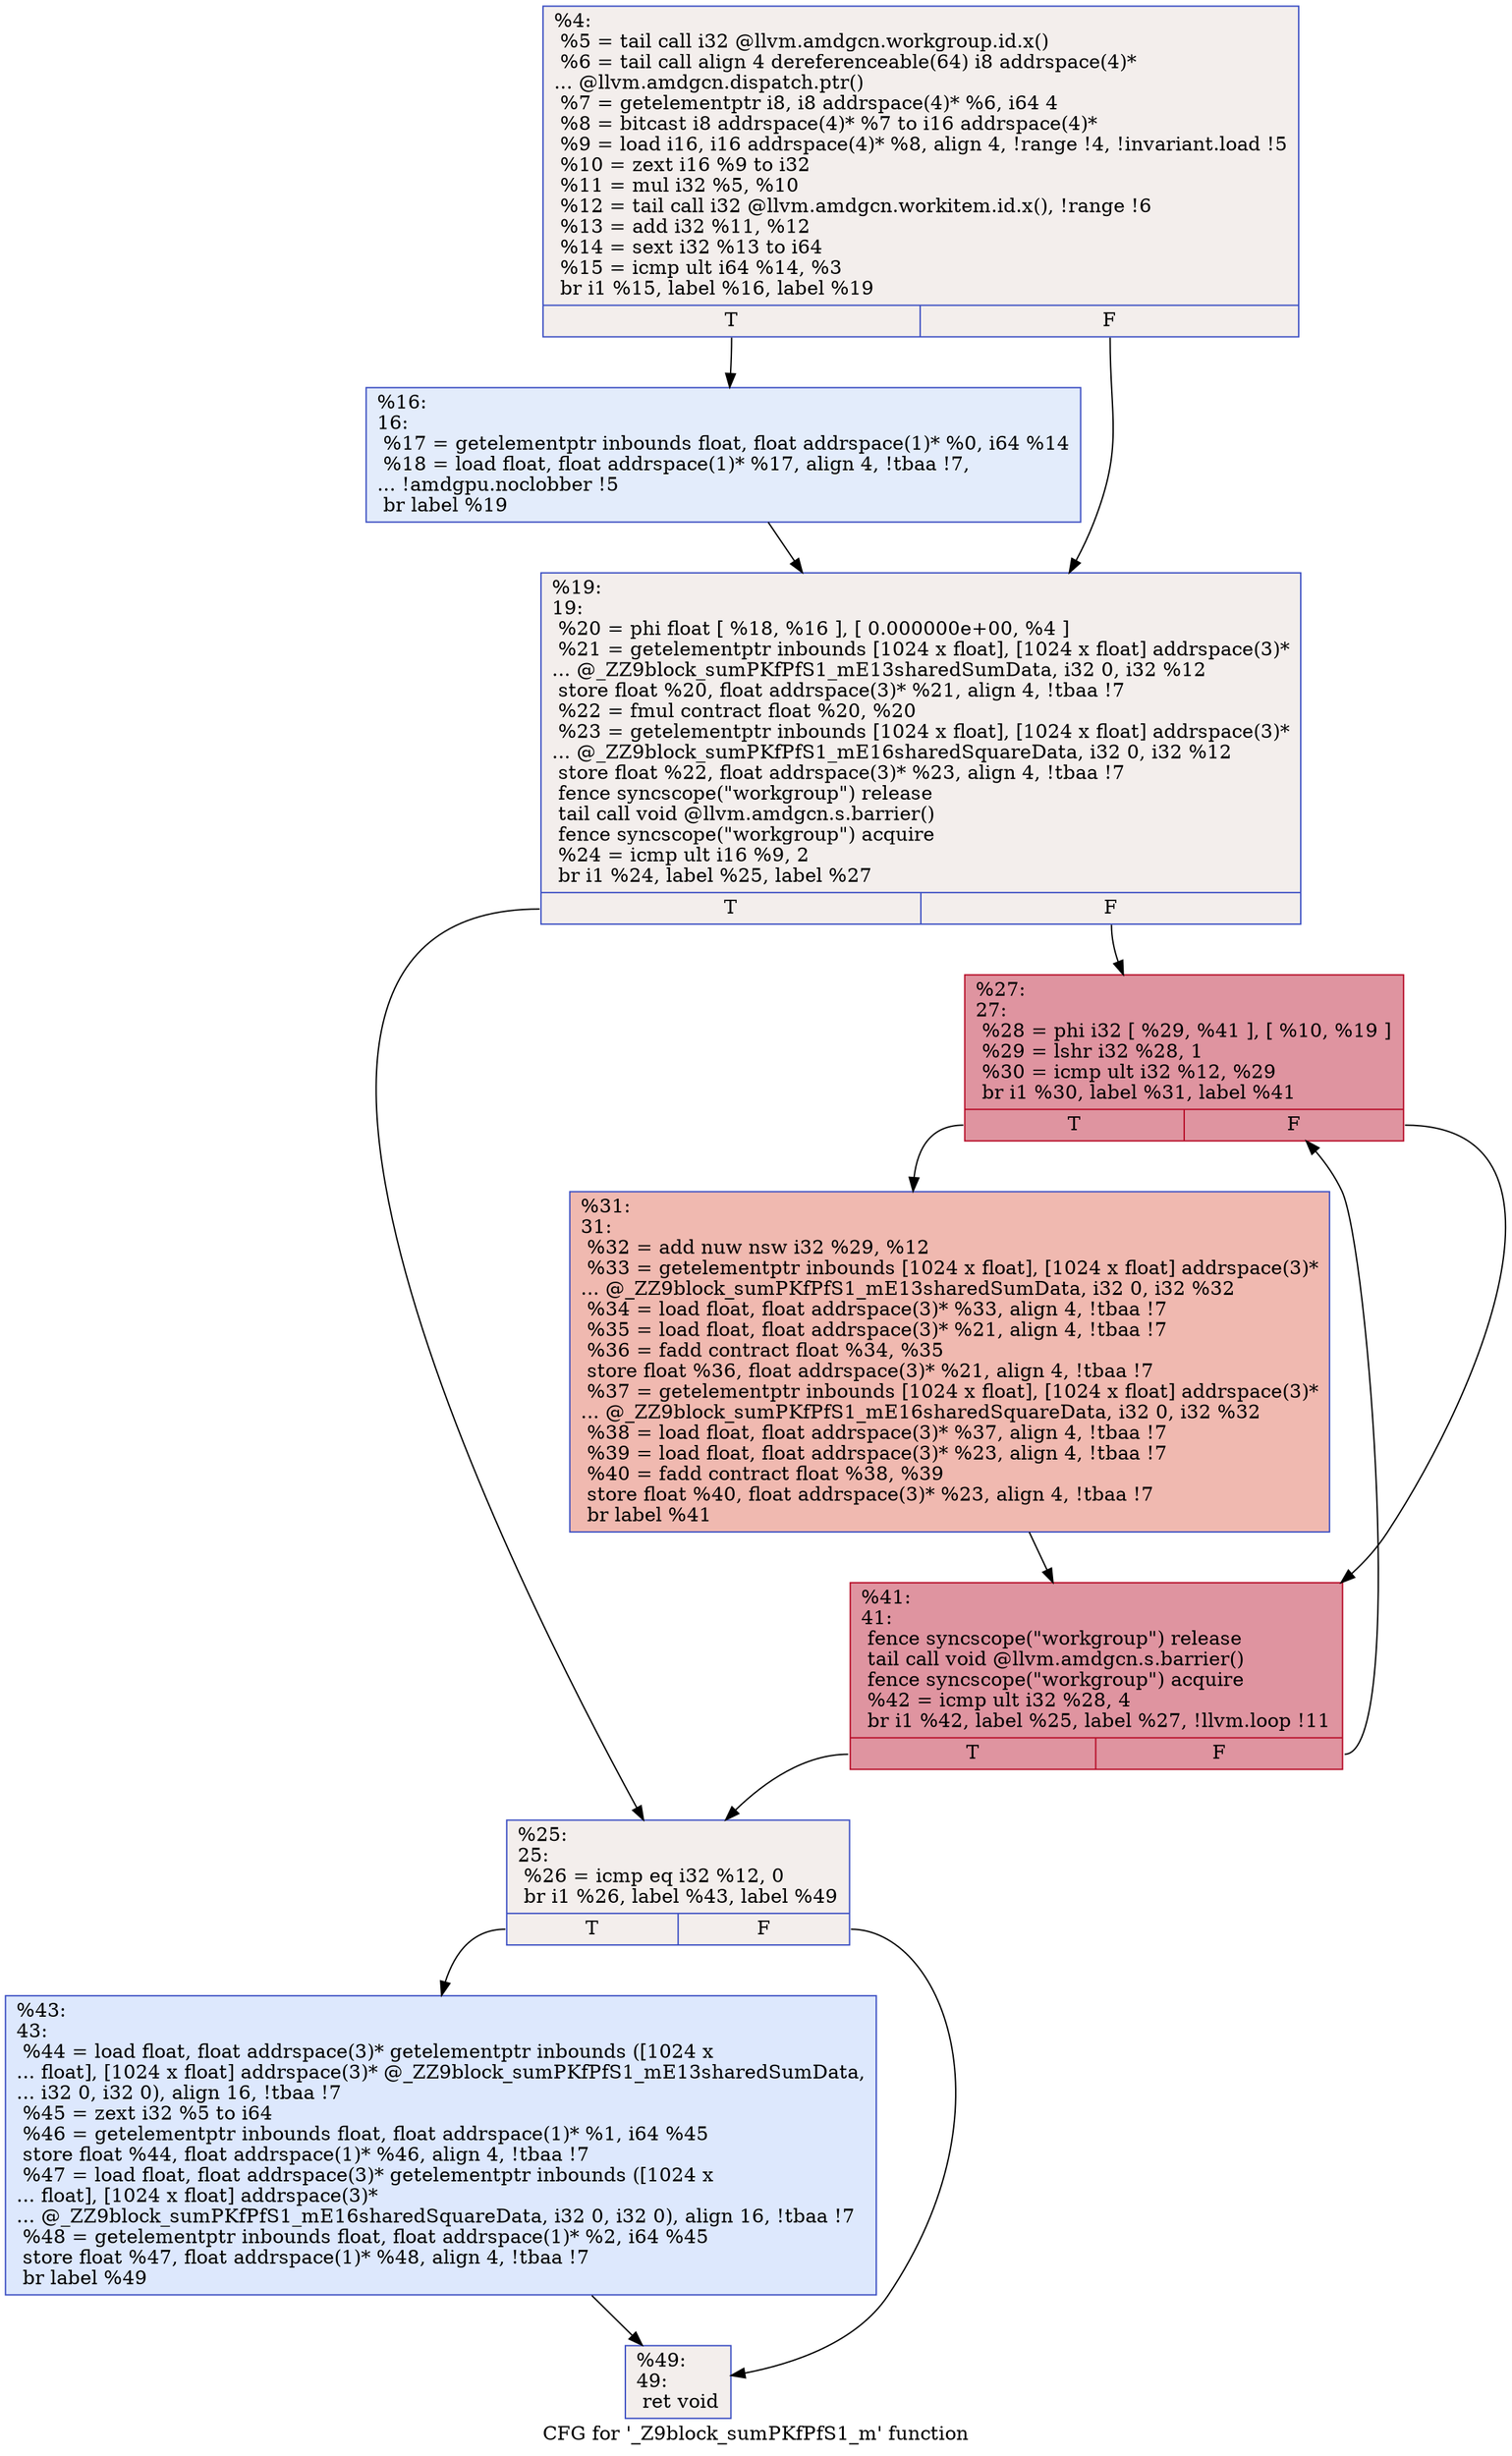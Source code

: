 digraph "CFG for '_Z9block_sumPKfPfS1_m' function" {
	label="CFG for '_Z9block_sumPKfPfS1_m' function";

	Node0x5aa2840 [shape=record,color="#3d50c3ff", style=filled, fillcolor="#e3d9d370",label="{%4:\l  %5 = tail call i32 @llvm.amdgcn.workgroup.id.x()\l  %6 = tail call align 4 dereferenceable(64) i8 addrspace(4)*\l... @llvm.amdgcn.dispatch.ptr()\l  %7 = getelementptr i8, i8 addrspace(4)* %6, i64 4\l  %8 = bitcast i8 addrspace(4)* %7 to i16 addrspace(4)*\l  %9 = load i16, i16 addrspace(4)* %8, align 4, !range !4, !invariant.load !5\l  %10 = zext i16 %9 to i32\l  %11 = mul i32 %5, %10\l  %12 = tail call i32 @llvm.amdgcn.workitem.id.x(), !range !6\l  %13 = add i32 %11, %12\l  %14 = sext i32 %13 to i64\l  %15 = icmp ult i64 %14, %3\l  br i1 %15, label %16, label %19\l|{<s0>T|<s1>F}}"];
	Node0x5aa2840:s0 -> Node0x5aa47c0;
	Node0x5aa2840:s1 -> Node0x5aa4850;
	Node0x5aa47c0 [shape=record,color="#3d50c3ff", style=filled, fillcolor="#bfd3f670",label="{%16:\l16:                                               \l  %17 = getelementptr inbounds float, float addrspace(1)* %0, i64 %14\l  %18 = load float, float addrspace(1)* %17, align 4, !tbaa !7,\l... !amdgpu.noclobber !5\l  br label %19\l}"];
	Node0x5aa47c0 -> Node0x5aa4850;
	Node0x5aa4850 [shape=record,color="#3d50c3ff", style=filled, fillcolor="#e3d9d370",label="{%19:\l19:                                               \l  %20 = phi float [ %18, %16 ], [ 0.000000e+00, %4 ]\l  %21 = getelementptr inbounds [1024 x float], [1024 x float] addrspace(3)*\l... @_ZZ9block_sumPKfPfS1_mE13sharedSumData, i32 0, i32 %12\l  store float %20, float addrspace(3)* %21, align 4, !tbaa !7\l  %22 = fmul contract float %20, %20\l  %23 = getelementptr inbounds [1024 x float], [1024 x float] addrspace(3)*\l... @_ZZ9block_sumPKfPfS1_mE16sharedSquareData, i32 0, i32 %12\l  store float %22, float addrspace(3)* %23, align 4, !tbaa !7\l  fence syncscope(\"workgroup\") release\l  tail call void @llvm.amdgcn.s.barrier()\l  fence syncscope(\"workgroup\") acquire\l  %24 = icmp ult i16 %9, 2\l  br i1 %24, label %25, label %27\l|{<s0>T|<s1>F}}"];
	Node0x5aa4850:s0 -> Node0x5aa6b20;
	Node0x5aa4850:s1 -> Node0x5aa6bb0;
	Node0x5aa6b20 [shape=record,color="#3d50c3ff", style=filled, fillcolor="#e3d9d370",label="{%25:\l25:                                               \l  %26 = icmp eq i32 %12, 0\l  br i1 %26, label %43, label %49\l|{<s0>T|<s1>F}}"];
	Node0x5aa6b20:s0 -> Node0x5aa6d80;
	Node0x5aa6b20:s1 -> Node0x5aa6dd0;
	Node0x5aa6bb0 [shape=record,color="#b70d28ff", style=filled, fillcolor="#b70d2870",label="{%27:\l27:                                               \l  %28 = phi i32 [ %29, %41 ], [ %10, %19 ]\l  %29 = lshr i32 %28, 1\l  %30 = icmp ult i32 %12, %29\l  br i1 %30, label %31, label %41\l|{<s0>T|<s1>F}}"];
	Node0x5aa6bb0:s0 -> Node0x5aa71d0;
	Node0x5aa6bb0:s1 -> Node0x5aa6f40;
	Node0x5aa71d0 [shape=record,color="#3d50c3ff", style=filled, fillcolor="#de614d70",label="{%31:\l31:                                               \l  %32 = add nuw nsw i32 %29, %12\l  %33 = getelementptr inbounds [1024 x float], [1024 x float] addrspace(3)*\l... @_ZZ9block_sumPKfPfS1_mE13sharedSumData, i32 0, i32 %32\l  %34 = load float, float addrspace(3)* %33, align 4, !tbaa !7\l  %35 = load float, float addrspace(3)* %21, align 4, !tbaa !7\l  %36 = fadd contract float %34, %35\l  store float %36, float addrspace(3)* %21, align 4, !tbaa !7\l  %37 = getelementptr inbounds [1024 x float], [1024 x float] addrspace(3)*\l... @_ZZ9block_sumPKfPfS1_mE16sharedSquareData, i32 0, i32 %32\l  %38 = load float, float addrspace(3)* %37, align 4, !tbaa !7\l  %39 = load float, float addrspace(3)* %23, align 4, !tbaa !7\l  %40 = fadd contract float %38, %39\l  store float %40, float addrspace(3)* %23, align 4, !tbaa !7\l  br label %41\l}"];
	Node0x5aa71d0 -> Node0x5aa6f40;
	Node0x5aa6f40 [shape=record,color="#b70d28ff", style=filled, fillcolor="#b70d2870",label="{%41:\l41:                                               \l  fence syncscope(\"workgroup\") release\l  tail call void @llvm.amdgcn.s.barrier()\l  fence syncscope(\"workgroup\") acquire\l  %42 = icmp ult i32 %28, 4\l  br i1 %42, label %25, label %27, !llvm.loop !11\l|{<s0>T|<s1>F}}"];
	Node0x5aa6f40:s0 -> Node0x5aa6b20;
	Node0x5aa6f40:s1 -> Node0x5aa6bb0;
	Node0x5aa6d80 [shape=record,color="#3d50c3ff", style=filled, fillcolor="#b2ccfb70",label="{%43:\l43:                                               \l  %44 = load float, float addrspace(3)* getelementptr inbounds ([1024 x\l... float], [1024 x float] addrspace(3)* @_ZZ9block_sumPKfPfS1_mE13sharedSumData,\l... i32 0, i32 0), align 16, !tbaa !7\l  %45 = zext i32 %5 to i64\l  %46 = getelementptr inbounds float, float addrspace(1)* %1, i64 %45\l  store float %44, float addrspace(1)* %46, align 4, !tbaa !7\l  %47 = load float, float addrspace(3)* getelementptr inbounds ([1024 x\l... float], [1024 x float] addrspace(3)*\l... @_ZZ9block_sumPKfPfS1_mE16sharedSquareData, i32 0, i32 0), align 16, !tbaa !7\l  %48 = getelementptr inbounds float, float addrspace(1)* %2, i64 %45\l  store float %47, float addrspace(1)* %48, align 4, !tbaa !7\l  br label %49\l}"];
	Node0x5aa6d80 -> Node0x5aa6dd0;
	Node0x5aa6dd0 [shape=record,color="#3d50c3ff", style=filled, fillcolor="#e3d9d370",label="{%49:\l49:                                               \l  ret void\l}"];
}
